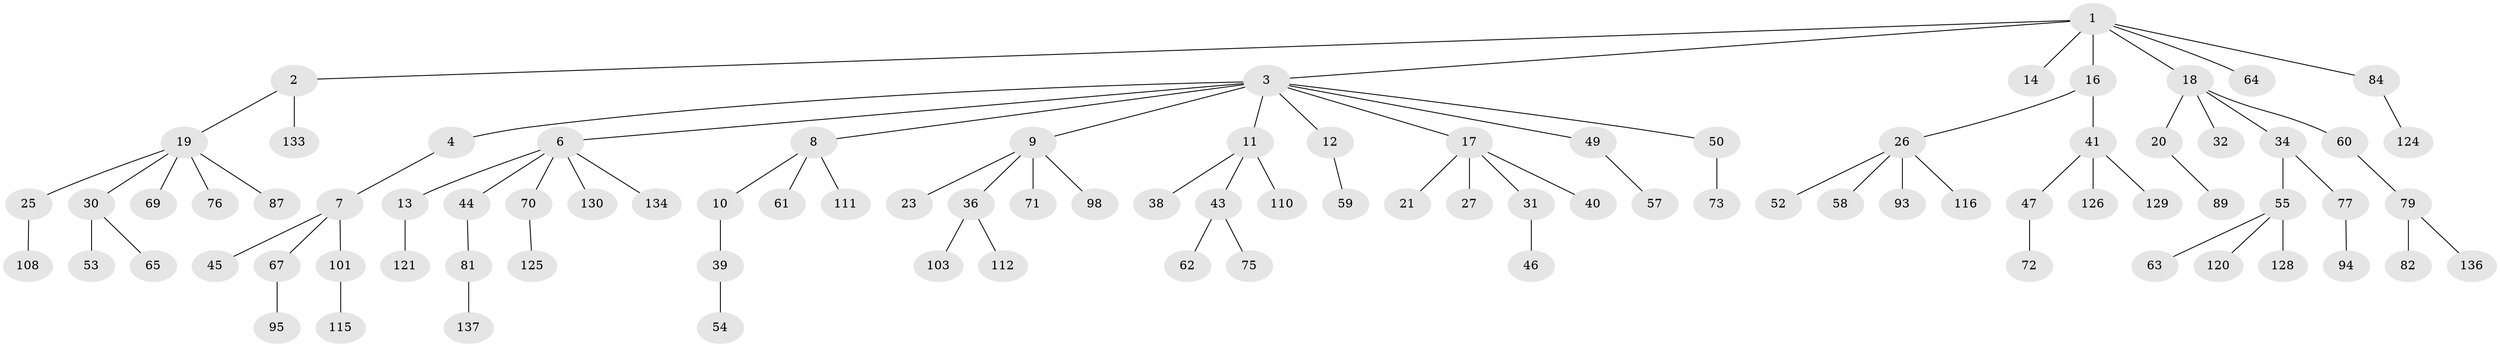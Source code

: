 // original degree distribution, {7: 0.0072992700729927005, 3: 0.10948905109489052, 6: 0.029197080291970802, 2: 0.2846715328467153, 5: 0.051094890510948905, 4: 0.029197080291970802, 1: 0.48905109489051096}
// Generated by graph-tools (version 1.1) at 2025/42/03/06/25 10:42:03]
// undirected, 91 vertices, 90 edges
graph export_dot {
graph [start="1"]
  node [color=gray90,style=filled];
  1 [super="+37"];
  2;
  3 [super="+5"];
  4;
  6 [super="+28"];
  7 [super="+78"];
  8 [super="+92"];
  9;
  10;
  11 [super="+15"];
  12;
  13 [super="+88"];
  14;
  16 [super="+74"];
  17 [super="+24"];
  18 [super="+83"];
  19 [super="+22"];
  20 [super="+118"];
  21 [super="+106"];
  23 [super="+51"];
  25 [super="+35"];
  26 [super="+29"];
  27 [super="+135"];
  30 [super="+33"];
  31;
  32;
  34 [super="+48"];
  36 [super="+117"];
  38 [super="+100"];
  39 [super="+42"];
  40;
  41 [super="+99"];
  43 [super="+119"];
  44;
  45 [super="+56"];
  46 [super="+127"];
  47;
  49;
  50;
  52 [super="+91"];
  53;
  54;
  55 [super="+102"];
  57 [super="+122"];
  58 [super="+107"];
  59 [super="+80"];
  60 [super="+104"];
  61 [super="+90"];
  62 [super="+66"];
  63;
  64;
  65 [super="+68"];
  67 [super="+109"];
  69 [super="+85"];
  70;
  71 [super="+105"];
  72 [super="+114"];
  73;
  75;
  76;
  77 [super="+86"];
  79 [super="+123"];
  81 [super="+131"];
  82;
  84 [super="+96"];
  87;
  89;
  93;
  94 [super="+97"];
  95;
  98 [super="+113"];
  101;
  103;
  108;
  110;
  111;
  112;
  115;
  116;
  120;
  121;
  124 [super="+132"];
  125;
  126;
  128;
  129;
  130;
  133;
  134;
  136;
  137;
  1 -- 2;
  1 -- 3;
  1 -- 14;
  1 -- 16;
  1 -- 18;
  1 -- 64;
  1 -- 84;
  2 -- 19;
  2 -- 133;
  3 -- 4;
  3 -- 11;
  3 -- 49;
  3 -- 50;
  3 -- 17;
  3 -- 6;
  3 -- 8;
  3 -- 9;
  3 -- 12;
  4 -- 7;
  6 -- 13;
  6 -- 44;
  6 -- 130;
  6 -- 70;
  6 -- 134;
  7 -- 45;
  7 -- 67;
  7 -- 101;
  8 -- 10;
  8 -- 61;
  8 -- 111;
  9 -- 23;
  9 -- 36;
  9 -- 71;
  9 -- 98;
  10 -- 39;
  11 -- 38;
  11 -- 43;
  11 -- 110;
  12 -- 59;
  13 -- 121;
  16 -- 26;
  16 -- 41;
  17 -- 21;
  17 -- 27;
  17 -- 31;
  17 -- 40;
  18 -- 20;
  18 -- 32;
  18 -- 34;
  18 -- 60;
  19 -- 25;
  19 -- 30;
  19 -- 76;
  19 -- 69;
  19 -- 87;
  20 -- 89;
  25 -- 108;
  26 -- 52;
  26 -- 58;
  26 -- 93;
  26 -- 116;
  30 -- 65;
  30 -- 53;
  31 -- 46;
  34 -- 55;
  34 -- 77;
  36 -- 103;
  36 -- 112;
  39 -- 54;
  41 -- 47;
  41 -- 126;
  41 -- 129;
  43 -- 62;
  43 -- 75;
  44 -- 81;
  47 -- 72;
  49 -- 57;
  50 -- 73;
  55 -- 63;
  55 -- 120;
  55 -- 128;
  60 -- 79;
  67 -- 95;
  70 -- 125;
  77 -- 94;
  79 -- 82;
  79 -- 136;
  81 -- 137;
  84 -- 124;
  101 -- 115;
}
